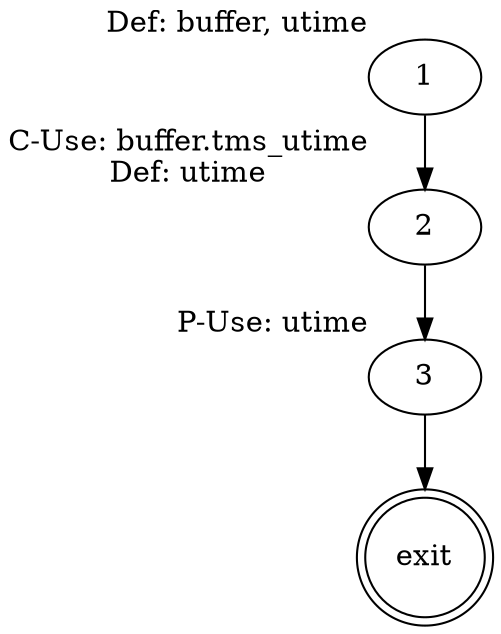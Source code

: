 digraph ttime {
    rankdir=TB;
    
    1 [label="1", xlabel="Def: buffer, utime"];
    2 [label="2", xlabel="C-Use: buffer.tms_utime\nDef: utime"];
    3 [label="3", xlabel="P-Use: utime"];
    exit [shape=doublecircle];
    
    1 -> 2;
    2 -> 3;
    3 -> exit;
}